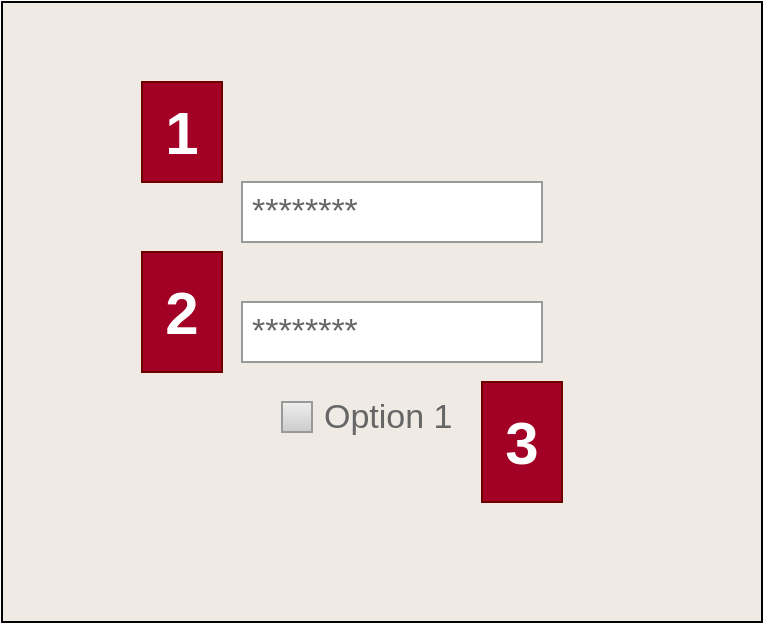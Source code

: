<mxfile version="13.10.0" type="embed">
    <diagram id="YtbaztETSH9XTboItXar" name="Page-1">
        <mxGraphModel dx="1607" dy="549" grid="1" gridSize="10" guides="1" tooltips="1" connect="1" arrows="1" fold="1" page="1" pageScale="1" pageWidth="827" pageHeight="1169" math="0" shadow="0">
            <root>
                <mxCell id="0"/>
                <mxCell id="1" parent="0"/>
                <mxCell id="11" value="" style="rounded=0;whiteSpace=wrap;html=1;fillColor=#F0EAE4;" parent="1" vertex="1">
                    <mxGeometry x="-710" y="780" width="380" height="310" as="geometry"/>
                </mxCell>
                <mxCell id="3" value="1" style="rounded=0;whiteSpace=wrap;html=1;fillColor=#a20025;strokeColor=#6F0000;fontColor=#ffffff;fontStyle=1;fontSize=30;" parent="1" vertex="1">
                    <mxGeometry x="-640" y="820" width="40" height="50" as="geometry"/>
                </mxCell>
                <mxCell id="4" value="2" style="rounded=0;whiteSpace=wrap;html=1;fillColor=#a20025;strokeColor=#6F0000;fontColor=#ffffff;fontStyle=1;fontSize=30;" parent="1" vertex="1">
                    <mxGeometry x="-640" y="905" width="40" height="60" as="geometry"/>
                </mxCell>
                <mxCell id="5" value="3" style="rounded=0;whiteSpace=wrap;html=1;fillColor=#a20025;strokeColor=#6F0000;fontColor=#ffffff;fontStyle=1;fontSize=30;" parent="1" vertex="1">
                    <mxGeometry x="-470" y="970" width="40" height="60" as="geometry"/>
                </mxCell>
                <mxCell id="8" value="********" style="strokeWidth=1;shadow=0;dashed=0;align=center;html=1;shape=mxgraph.mockup.forms.pwField;strokeColor=#999999;mainText=;align=left;fontColor=#666666;fontSize=17;spacingLeft=3;" parent="1" vertex="1">
                    <mxGeometry x="-590" y="870" width="150" height="30" as="geometry"/>
                </mxCell>
                <mxCell id="9" value="********" style="strokeWidth=1;shadow=0;dashed=0;align=center;html=1;shape=mxgraph.mockup.forms.pwField;strokeColor=#999999;mainText=;align=left;fontColor=#666666;fontSize=17;spacingLeft=3;" parent="1" vertex="1">
                    <mxGeometry x="-590" y="930" width="150" height="30" as="geometry"/>
                </mxCell>
                <mxCell id="10" value="Option 1" style="strokeWidth=1;shadow=0;dashed=0;align=center;html=1;shape=mxgraph.mockup.forms.rrect;rSize=0;fillColor=#eeeeee;strokeColor=#999999;gradientColor=#cccccc;align=left;spacingLeft=4;fontSize=17;fontColor=#666666;labelPosition=right;" parent="1" vertex="1">
                    <mxGeometry x="-570" y="980" width="15" height="15" as="geometry"/>
                </mxCell>
            </root>
        </mxGraphModel>
    </diagram>
</mxfile>
